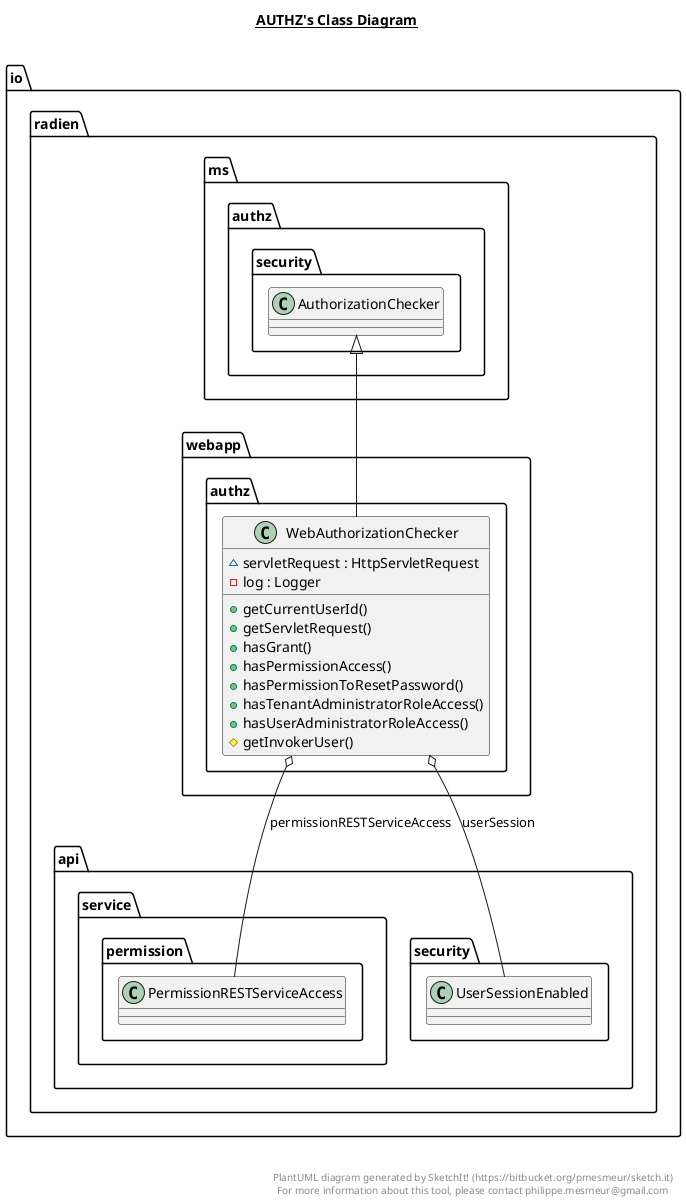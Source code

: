 @startuml

title __AUTHZ's Class Diagram__\n

  namespace io.radien.webapp {
    namespace authz {
      class io.radien.webapp.authz.WebAuthorizationChecker {
          ~ servletRequest : HttpServletRequest
          - log : Logger
          + getCurrentUserId()
          + getServletRequest()
          + hasGrant()
          + hasPermissionAccess()
          + hasPermissionToResetPassword()
          + hasTenantAdministratorRoleAccess()
          + hasUserAdministratorRoleAccess()
          # getInvokerUser()
      }
    }
  }
  

  io.radien.webapp.authz.WebAuthorizationChecker -up-|> io.radien.ms.authz.security.AuthorizationChecker
  io.radien.webapp.authz.WebAuthorizationChecker o-- io.radien.api.service.permission.PermissionRESTServiceAccess : permissionRESTServiceAccess
  io.radien.webapp.authz.WebAuthorizationChecker o-- io.radien.api.security.UserSessionEnabled : userSession


right footer


PlantUML diagram generated by SketchIt! (https://bitbucket.org/pmesmeur/sketch.it)
For more information about this tool, please contact philippe.mesmeur@gmail.com
endfooter

@enduml
